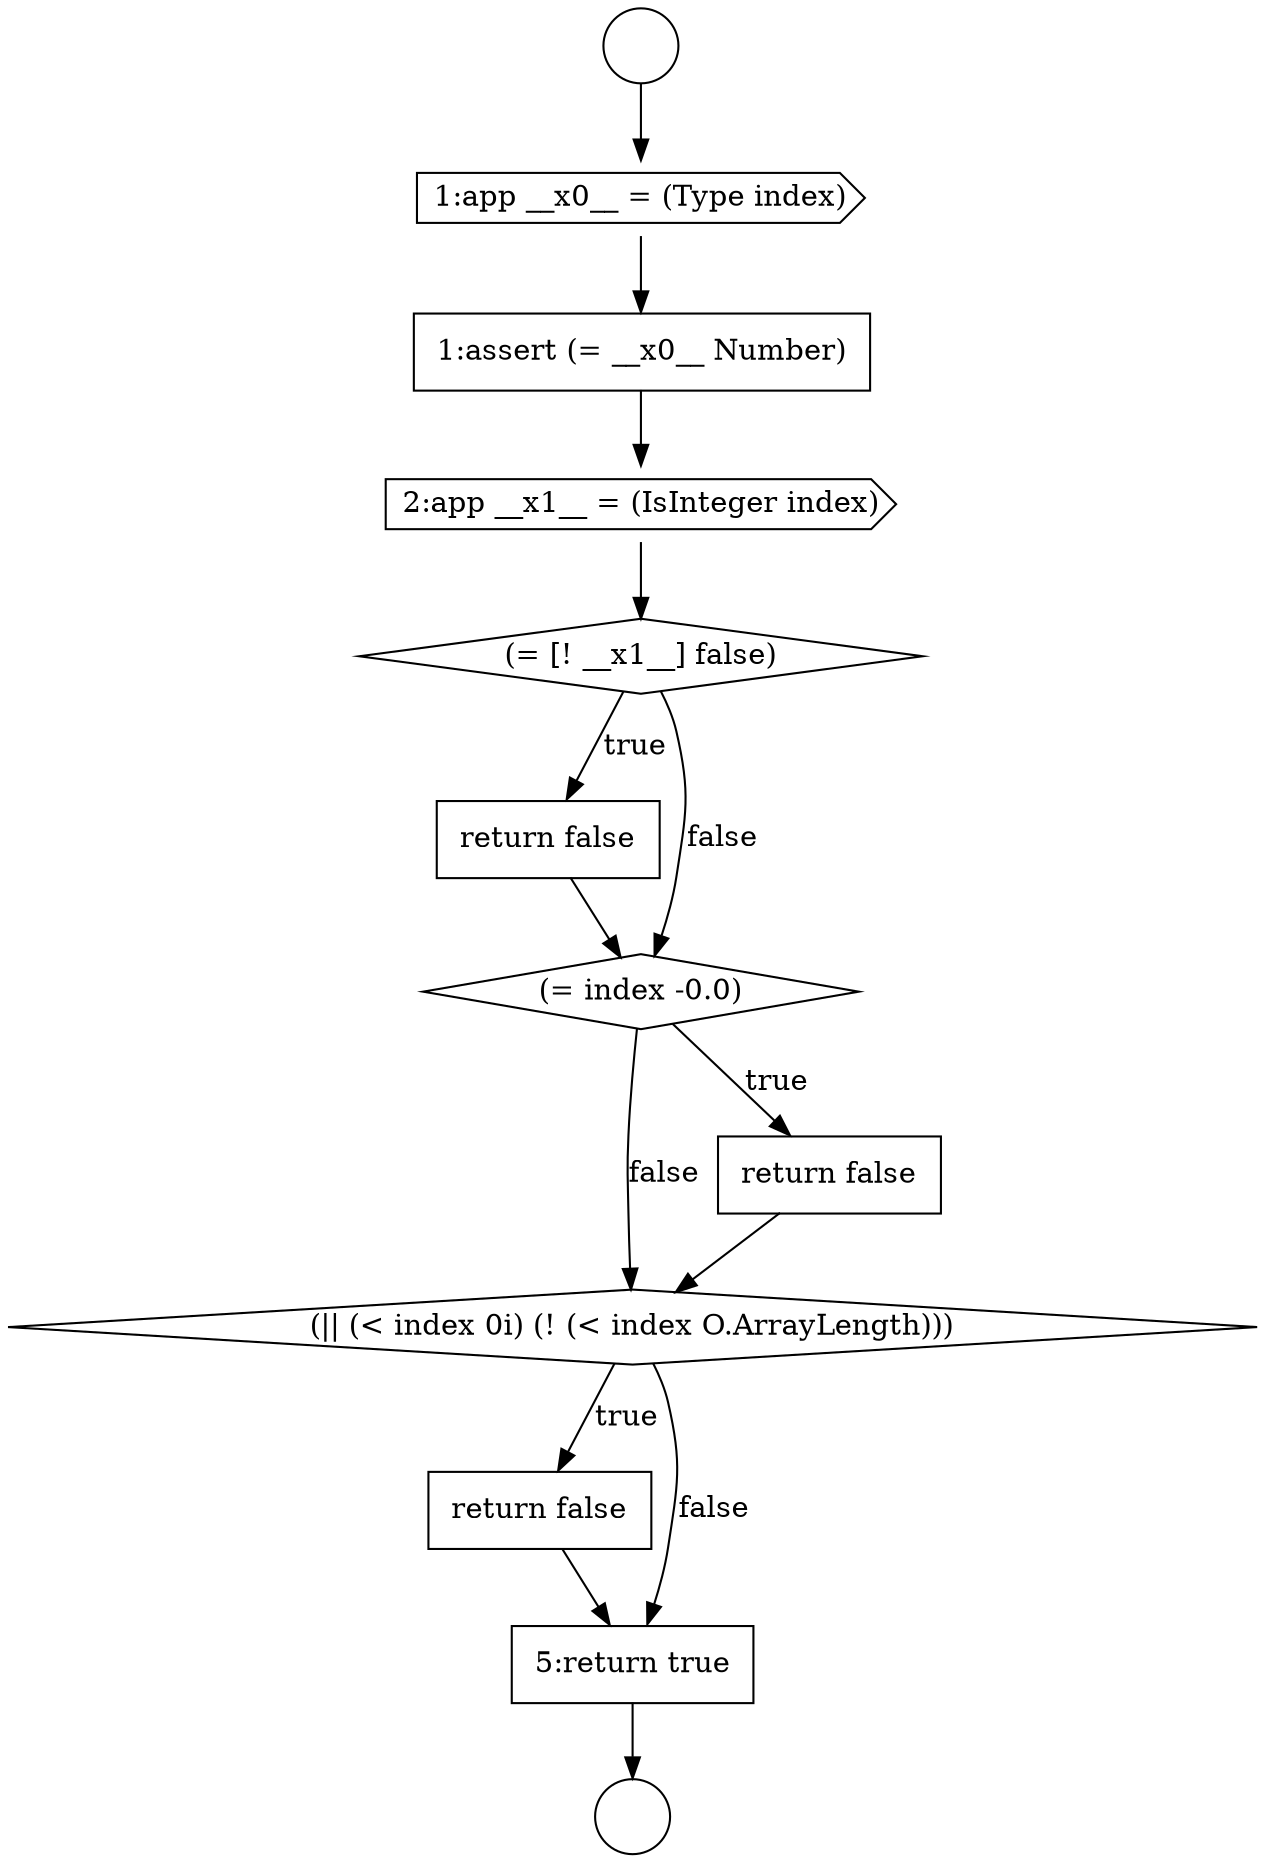 digraph {
  node2989 [shape=none, margin=0, label=<<font color="black">
    <table border="0" cellborder="1" cellspacing="0" cellpadding="10">
      <tr><td align="left">1:assert (= __x0__ Number)</td></tr>
    </table>
  </font>> color="black" fillcolor="white" style=filled]
  node2996 [shape=none, margin=0, label=<<font color="black">
    <table border="0" cellborder="1" cellspacing="0" cellpadding="10">
      <tr><td align="left">return false</td></tr>
    </table>
  </font>> color="black" fillcolor="white" style=filled]
  node2986 [shape=circle label=" " color="black" fillcolor="white" style=filled]
  node2990 [shape=cds, label=<<font color="black">2:app __x1__ = (IsInteger index)</font>> color="black" fillcolor="white" style=filled]
  node2995 [shape=diamond, label=<<font color="black">(|| (&lt; index 0i) (! (&lt; index O.ArrayLength)))</font>> color="black" fillcolor="white" style=filled]
  node2991 [shape=diamond, label=<<font color="black">(= [! __x1__] false)</font>> color="black" fillcolor="white" style=filled]
  node2987 [shape=circle label=" " color="black" fillcolor="white" style=filled]
  node2994 [shape=none, margin=0, label=<<font color="black">
    <table border="0" cellborder="1" cellspacing="0" cellpadding="10">
      <tr><td align="left">return false</td></tr>
    </table>
  </font>> color="black" fillcolor="white" style=filled]
  node2992 [shape=none, margin=0, label=<<font color="black">
    <table border="0" cellborder="1" cellspacing="0" cellpadding="10">
      <tr><td align="left">return false</td></tr>
    </table>
  </font>> color="black" fillcolor="white" style=filled]
  node2997 [shape=none, margin=0, label=<<font color="black">
    <table border="0" cellborder="1" cellspacing="0" cellpadding="10">
      <tr><td align="left">5:return true</td></tr>
    </table>
  </font>> color="black" fillcolor="white" style=filled]
  node2988 [shape=cds, label=<<font color="black">1:app __x0__ = (Type index)</font>> color="black" fillcolor="white" style=filled]
  node2993 [shape=diamond, label=<<font color="black">(= index -0.0)</font>> color="black" fillcolor="white" style=filled]
  node2995 -> node2996 [label=<<font color="black">true</font>> color="black"]
  node2995 -> node2997 [label=<<font color="black">false</font>> color="black"]
  node2993 -> node2994 [label=<<font color="black">true</font>> color="black"]
  node2993 -> node2995 [label=<<font color="black">false</font>> color="black"]
  node2997 -> node2987 [ color="black"]
  node2994 -> node2995 [ color="black"]
  node2989 -> node2990 [ color="black"]
  node2990 -> node2991 [ color="black"]
  node2996 -> node2997 [ color="black"]
  node2992 -> node2993 [ color="black"]
  node2991 -> node2992 [label=<<font color="black">true</font>> color="black"]
  node2991 -> node2993 [label=<<font color="black">false</font>> color="black"]
  node2988 -> node2989 [ color="black"]
  node2986 -> node2988 [ color="black"]
}
